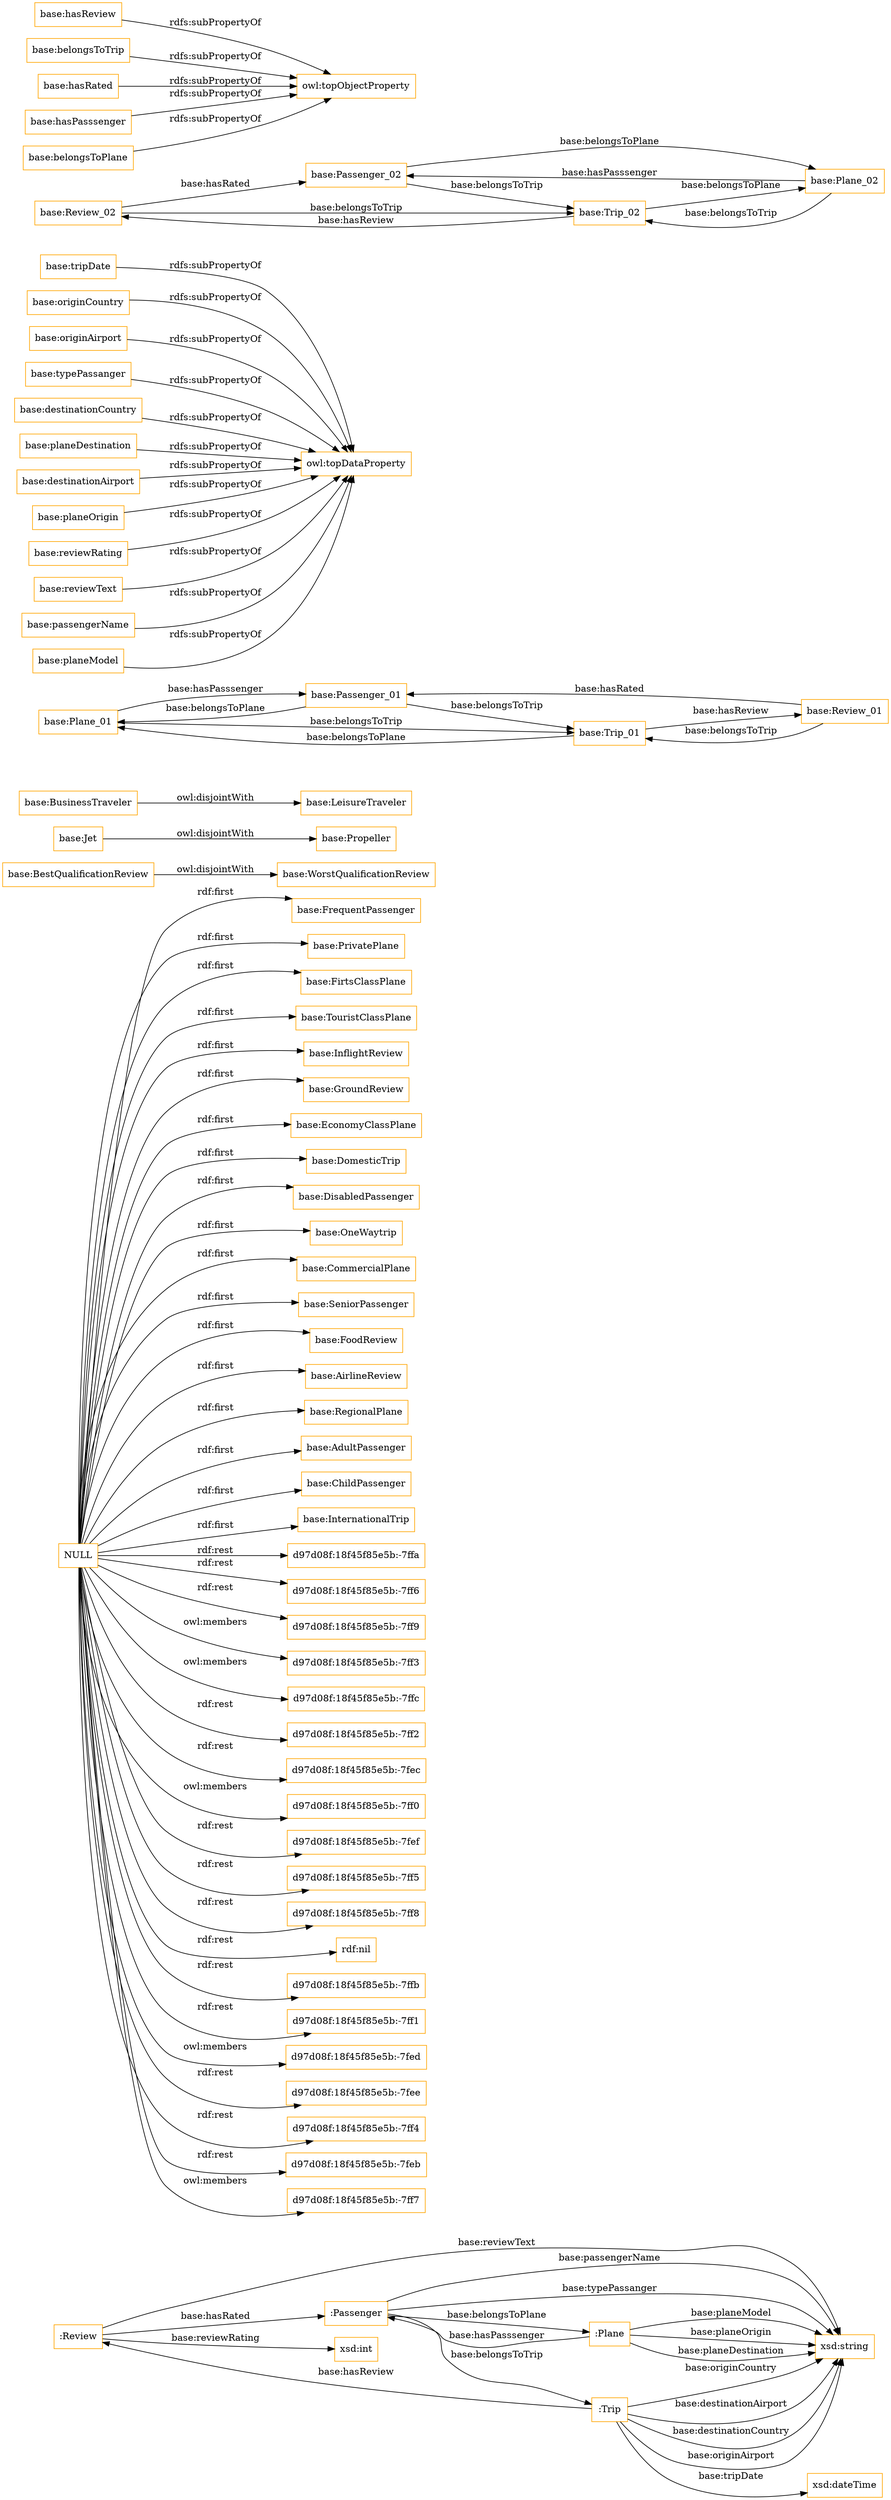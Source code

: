 digraph ar2dtool_diagram { 
rankdir=LR;
size="1501"
node [shape = rectangle, color="orange"]; ":Review" "base:FrequentPassenger" "base:PrivatePlane" ":Passenger" "base:FirtsClassPlane" "base:WorstQualificationReview" "base:TouristClassPlane" "base:Propeller" "base:LeisureTraveler" "base:InflightReview" "base:GroundReview" "base:EconomyClassPlane" "base:DomesticTrip" ":Trip" ":Plane" "base:DisabledPassenger" "base:OneWaytrip" "base:Jet" "base:CommercialPlane" "base:SeniorPassenger" "base:FoodReview" "base:BusinessTraveler" "base:AirlineReview" "base:BestQualificationReview" "base:RegionalPlane" "base:AdultPassenger" "base:ChildPassenger" "base:InternationalTrip" ; /*classes style*/
	"base:Plane_01" -> "base:Passenger_01" [ label = "base:hasPasssenger" ];
	"base:Plane_01" -> "base:Trip_01" [ label = "base:belongsToTrip" ];
	"NULL" -> "d97d08f:18f45f85e5b:-7ffa" [ label = "rdf:rest" ];
	"NULL" -> "base:RegionalPlane" [ label = "rdf:first" ];
	"NULL" -> "d97d08f:18f45f85e5b:-7ff6" [ label = "rdf:rest" ];
	"NULL" -> "d97d08f:18f45f85e5b:-7ff9" [ label = "rdf:rest" ];
	"NULL" -> "base:CommercialPlane" [ label = "rdf:first" ];
	"NULL" -> "base:FirtsClassPlane" [ label = "rdf:first" ];
	"NULL" -> "base:GroundReview" [ label = "rdf:first" ];
	"NULL" -> "d97d08f:18f45f85e5b:-7ff3" [ label = "owl:members" ];
	"NULL" -> "base:DisabledPassenger" [ label = "rdf:first" ];
	"NULL" -> "base:OneWaytrip" [ label = "rdf:first" ];
	"NULL" -> "base:InternationalTrip" [ label = "rdf:first" ];
	"NULL" -> "base:AirlineReview" [ label = "rdf:first" ];
	"NULL" -> "d97d08f:18f45f85e5b:-7ffc" [ label = "owl:members" ];
	"NULL" -> "d97d08f:18f45f85e5b:-7ff2" [ label = "rdf:rest" ];
	"NULL" -> "base:InflightReview" [ label = "rdf:first" ];
	"NULL" -> "base:AdultPassenger" [ label = "rdf:first" ];
	"NULL" -> "d97d08f:18f45f85e5b:-7fec" [ label = "rdf:rest" ];
	"NULL" -> "d97d08f:18f45f85e5b:-7ff0" [ label = "owl:members" ];
	"NULL" -> "d97d08f:18f45f85e5b:-7fef" [ label = "rdf:rest" ];
	"NULL" -> "d97d08f:18f45f85e5b:-7ff5" [ label = "rdf:rest" ];
	"NULL" -> "d97d08f:18f45f85e5b:-7ff8" [ label = "rdf:rest" ];
	"NULL" -> "base:DomesticTrip" [ label = "rdf:first" ];
	"NULL" -> "rdf:nil" [ label = "rdf:rest" ];
	"NULL" -> "base:ChildPassenger" [ label = "rdf:first" ];
	"NULL" -> "base:FrequentPassenger" [ label = "rdf:first" ];
	"NULL" -> "base:FoodReview" [ label = "rdf:first" ];
	"NULL" -> "d97d08f:18f45f85e5b:-7ffb" [ label = "rdf:rest" ];
	"NULL" -> "d97d08f:18f45f85e5b:-7ff1" [ label = "rdf:rest" ];
	"NULL" -> "d97d08f:18f45f85e5b:-7fed" [ label = "owl:members" ];
	"NULL" -> "base:SeniorPassenger" [ label = "rdf:first" ];
	"NULL" -> "d97d08f:18f45f85e5b:-7fee" [ label = "rdf:rest" ];
	"NULL" -> "base:PrivatePlane" [ label = "rdf:first" ];
	"NULL" -> "d97d08f:18f45f85e5b:-7ff4" [ label = "rdf:rest" ];
	"NULL" -> "d97d08f:18f45f85e5b:-7feb" [ label = "rdf:rest" ];
	"NULL" -> "base:EconomyClassPlane" [ label = "rdf:first" ];
	"NULL" -> "d97d08f:18f45f85e5b:-7ff7" [ label = "owl:members" ];
	"NULL" -> "base:TouristClassPlane" [ label = "rdf:first" ];
	"base:tripDate" -> "owl:topDataProperty" [ label = "rdfs:subPropertyOf" ];
	"base:Review_02" -> "base:Passenger_02" [ label = "base:hasRated" ];
	"base:Review_02" -> "base:Trip_02" [ label = "base:belongsToTrip" ];
	"base:originCountry" -> "owl:topDataProperty" [ label = "rdfs:subPropertyOf" ];
	"base:originAirport" -> "owl:topDataProperty" [ label = "rdfs:subPropertyOf" ];
	"base:typePassanger" -> "owl:topDataProperty" [ label = "rdfs:subPropertyOf" ];
	"base:hasReview" -> "owl:topObjectProperty" [ label = "rdfs:subPropertyOf" ];
	"base:Passenger_02" -> "base:Trip_02" [ label = "base:belongsToTrip" ];
	"base:Passenger_02" -> "base:Plane_02" [ label = "base:belongsToPlane" ];
	"base:Review_01" -> "base:Passenger_01" [ label = "base:hasRated" ];
	"base:Review_01" -> "base:Trip_01" [ label = "base:belongsToTrip" ];
	"base:Trip_02" -> "base:Review_02" [ label = "base:hasReview" ];
	"base:Trip_02" -> "base:Plane_02" [ label = "base:belongsToPlane" ];
	"base:BestQualificationReview" -> "base:WorstQualificationReview" [ label = "owl:disjointWith" ];
	"base:BusinessTraveler" -> "base:LeisureTraveler" [ label = "owl:disjointWith" ];
	"base:destinationCountry" -> "owl:topDataProperty" [ label = "rdfs:subPropertyOf" ];
	"base:planeDestination" -> "owl:topDataProperty" [ label = "rdfs:subPropertyOf" ];
	"base:Trip_01" -> "base:Review_01" [ label = "base:hasReview" ];
	"base:Trip_01" -> "base:Plane_01" [ label = "base:belongsToPlane" ];
	"base:Passenger_01" -> "base:Trip_01" [ label = "base:belongsToTrip" ];
	"base:Passenger_01" -> "base:Plane_01" [ label = "base:belongsToPlane" ];
	"base:destinationAirport" -> "owl:topDataProperty" [ label = "rdfs:subPropertyOf" ];
	"base:belongsToTrip" -> "owl:topObjectProperty" [ label = "rdfs:subPropertyOf" ];
	"base:hasRated" -> "owl:topObjectProperty" [ label = "rdfs:subPropertyOf" ];
	"base:planeOrigin" -> "owl:topDataProperty" [ label = "rdfs:subPropertyOf" ];
	"base:hasPasssenger" -> "owl:topObjectProperty" [ label = "rdfs:subPropertyOf" ];
	"base:reviewRating" -> "owl:topDataProperty" [ label = "rdfs:subPropertyOf" ];
	"base:belongsToPlane" -> "owl:topObjectProperty" [ label = "rdfs:subPropertyOf" ];
	"base:reviewText" -> "owl:topDataProperty" [ label = "rdfs:subPropertyOf" ];
	"base:passengerName" -> "owl:topDataProperty" [ label = "rdfs:subPropertyOf" ];
	"base:Jet" -> "base:Propeller" [ label = "owl:disjointWith" ];
	"base:Plane_02" -> "base:Passenger_02" [ label = "base:hasPasssenger" ];
	"base:Plane_02" -> "base:Trip_02" [ label = "base:belongsToTrip" ];
	"base:planeModel" -> "owl:topDataProperty" [ label = "rdfs:subPropertyOf" ];
	":Review" -> ":Passenger" [ label = "base:hasRated" ];
	":Trip" -> "xsd:string" [ label = "base:destinationAirport" ];
	":Plane" -> "xsd:string" [ label = "base:planeModel" ];
	":Plane" -> "xsd:string" [ label = "base:planeOrigin" ];
	":Passenger" -> ":Plane" [ label = "base:belongsToPlane" ];
	":Passenger" -> "xsd:string" [ label = "base:passengerName" ];
	":Review" -> "xsd:string" [ label = "base:reviewText" ];
	":Trip" -> "xsd:string" [ label = "base:destinationCountry" ];
	":Plane" -> ":Passenger" [ label = "base:hasPasssenger" ];
	":Review" -> "xsd:int" [ label = "base:reviewRating" ];
	":Passenger" -> "xsd:string" [ label = "base:typePassanger" ];
	":Trip" -> "xsd:dateTime" [ label = "base:tripDate" ];
	":Trip" -> "xsd:string" [ label = "base:originAirport" ];
	":Trip" -> ":Review" [ label = "base:hasReview" ];
	":Plane" -> "xsd:string" [ label = "base:planeDestination" ];
	":Trip" -> "xsd:string" [ label = "base:originCountry" ];
	":Passenger" -> ":Trip" [ label = "base:belongsToTrip" ];

}
